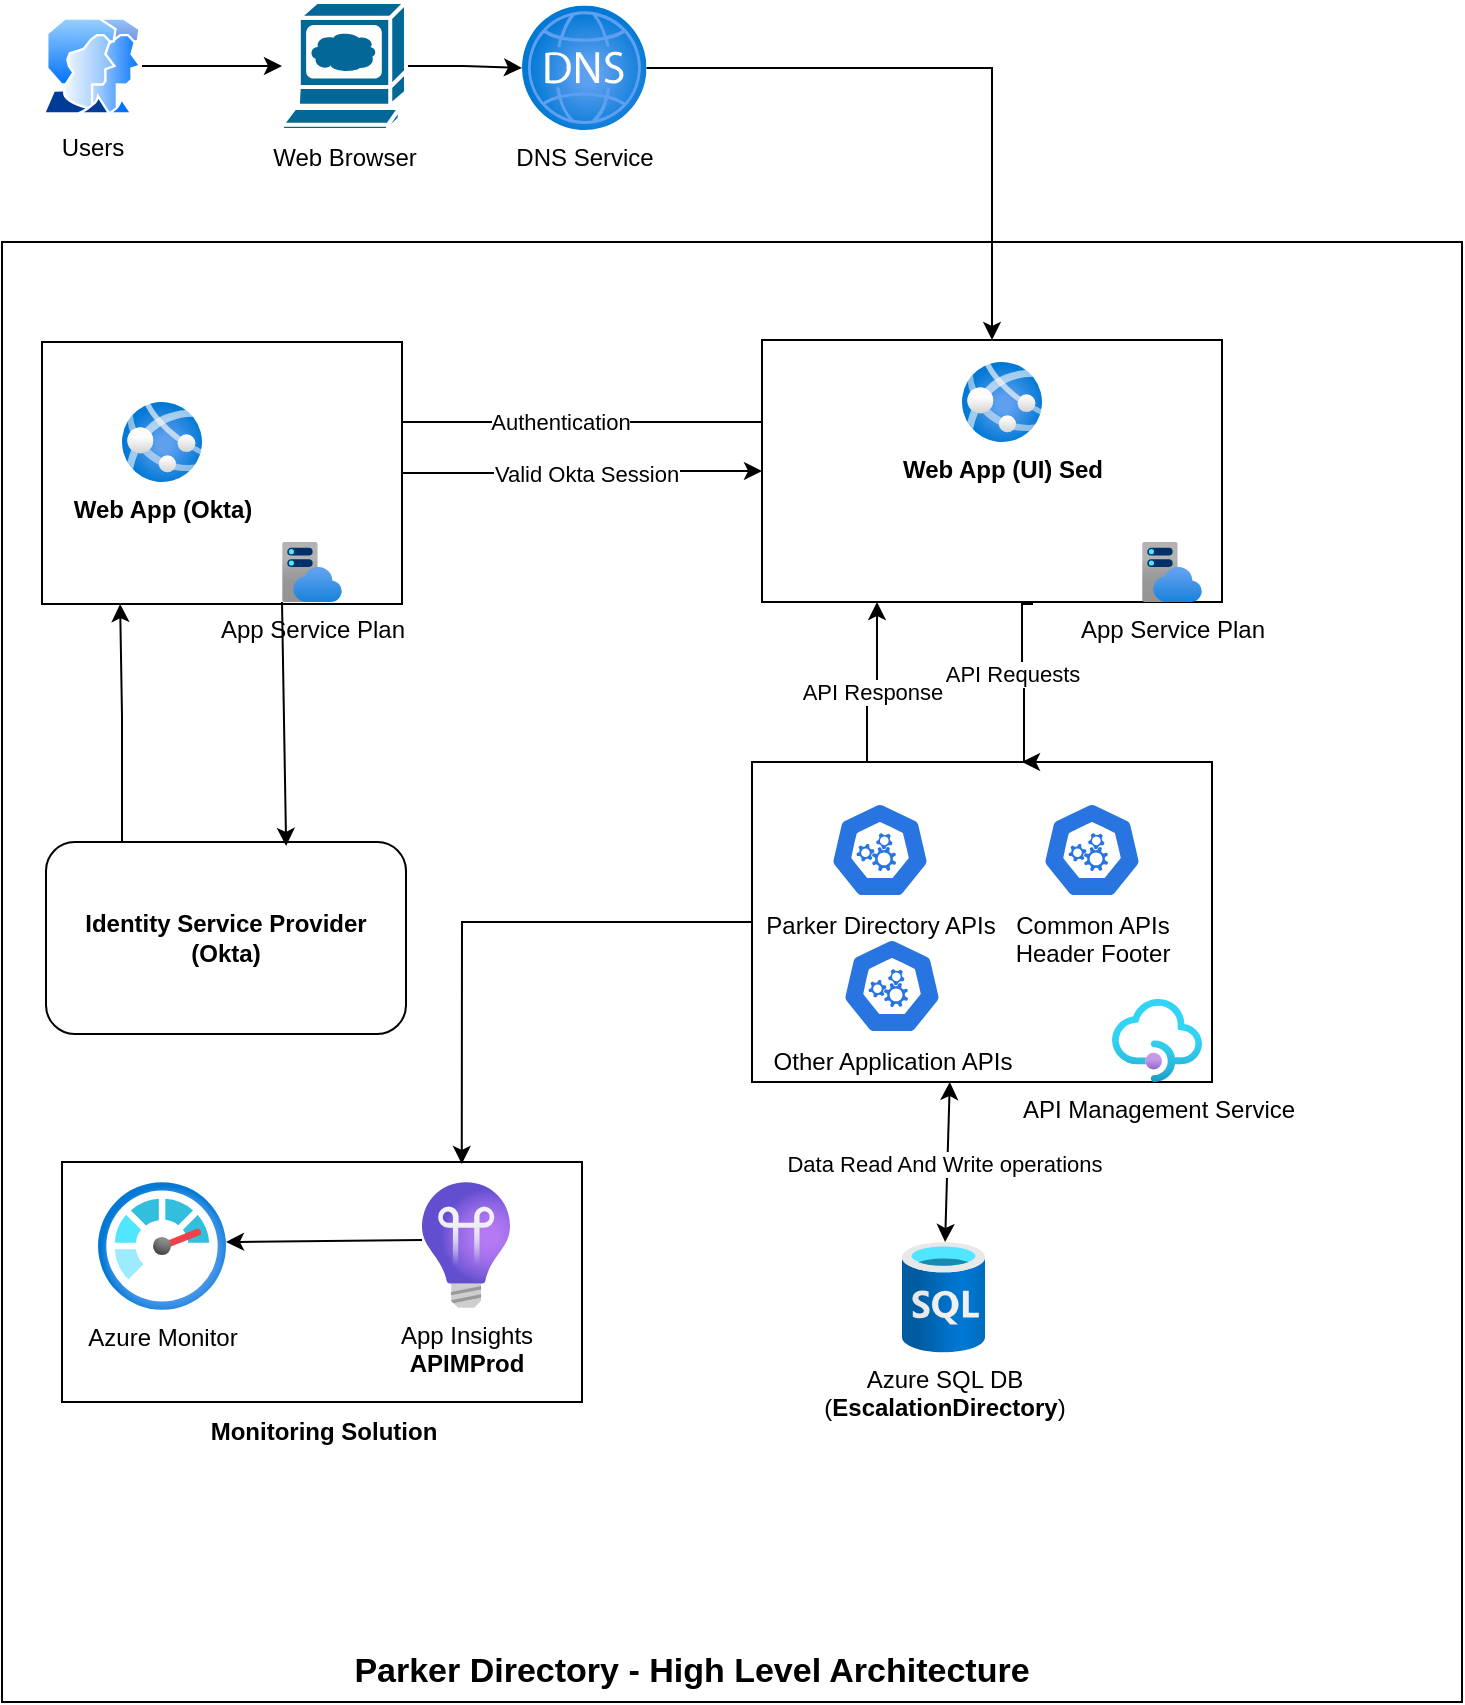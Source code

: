 <mxfile version="24.7.14">
  <diagram name="Page-1" id="2IrtAHJxAv_GJQ9J6KhI">
    <mxGraphModel dx="1364" dy="793" grid="1" gridSize="10" guides="1" tooltips="1" connect="1" arrows="1" fold="1" page="1" pageScale="1" pageWidth="827" pageHeight="1169" math="0" shadow="0">
      <root>
        <mxCell id="0" />
        <mxCell id="1" parent="0" />
        <mxCell id="1ULK59Ztg3mBwUXZoHgi-18" value="" style="whiteSpace=wrap;html=1;aspect=fixed;" parent="1" vertex="1">
          <mxGeometry x="70" y="200" width="730" height="730" as="geometry" />
        </mxCell>
        <mxCell id="1ULK59Ztg3mBwUXZoHgi-35" style="edgeStyle=orthogonalEdgeStyle;rounded=0;orthogonalLoop=1;jettySize=auto;html=1;" parent="1" edge="1">
          <mxGeometry relative="1" as="geometry">
            <mxPoint x="450" y="290" as="sourcePoint" />
            <mxPoint x="260" y="290" as="targetPoint" />
          </mxGeometry>
        </mxCell>
        <mxCell id="1ULK59Ztg3mBwUXZoHgi-37" value="Authentication" style="edgeLabel;html=1;align=center;verticalAlign=middle;resizable=0;points=[];" parent="1ULK59Ztg3mBwUXZoHgi-35" vertex="1" connectable="0">
          <mxGeometry x="0.111" y="-1" relative="1" as="geometry">
            <mxPoint x="4" y="1" as="offset" />
          </mxGeometry>
        </mxCell>
        <mxCell id="1ULK59Ztg3mBwUXZoHgi-28" value="" style="rounded=0;whiteSpace=wrap;html=1;" parent="1" vertex="1">
          <mxGeometry x="450" y="249" width="230" height="131" as="geometry" />
        </mxCell>
        <mxCell id="1ULK59Ztg3mBwUXZoHgi-8" style="edgeStyle=orthogonalEdgeStyle;rounded=0;orthogonalLoop=1;jettySize=auto;html=1;" parent="1" source="1ULK59Ztg3mBwUXZoHgi-4" target="1ULK59Ztg3mBwUXZoHgi-7" edge="1">
          <mxGeometry relative="1" as="geometry" />
        </mxCell>
        <mxCell id="1ULK59Ztg3mBwUXZoHgi-4" value="Users" style="image;aspect=fixed;perimeter=ellipsePerimeter;html=1;align=center;shadow=0;dashed=0;spacingTop=3;image=img/lib/active_directory/user_accounts.svg;" parent="1" vertex="1">
          <mxGeometry x="90" y="87.75" width="50" height="48.5" as="geometry" />
        </mxCell>
        <mxCell id="1ULK59Ztg3mBwUXZoHgi-20" style="edgeStyle=orthogonalEdgeStyle;rounded=0;orthogonalLoop=1;jettySize=auto;html=1;" parent="1" source="1ULK59Ztg3mBwUXZoHgi-7" target="1ULK59Ztg3mBwUXZoHgi-13" edge="1">
          <mxGeometry relative="1" as="geometry" />
        </mxCell>
        <mxCell id="1ULK59Ztg3mBwUXZoHgi-7" value="Web Browser" style="shape=mxgraph.cisco.computers_and_peripherals.web_browser;html=1;pointerEvents=1;dashed=0;fillColor=#036897;strokeColor=#ffffff;strokeWidth=2;verticalLabelPosition=bottom;verticalAlign=top;align=center;outlineConnect=0;" parent="1" vertex="1">
          <mxGeometry x="210" y="80" width="62" height="64" as="geometry" />
        </mxCell>
        <mxCell id="1ULK59Ztg3mBwUXZoHgi-30" style="edgeStyle=orthogonalEdgeStyle;rounded=0;orthogonalLoop=1;jettySize=auto;html=1;entryX=0.5;entryY=0;entryDx=0;entryDy=0;" parent="1" source="1ULK59Ztg3mBwUXZoHgi-13" target="1ULK59Ztg3mBwUXZoHgi-28" edge="1">
          <mxGeometry relative="1" as="geometry" />
        </mxCell>
        <mxCell id="1ULK59Ztg3mBwUXZoHgi-13" value="DNS Service" style="image;aspect=fixed;html=1;points=[];align=center;fontSize=12;image=img/lib/azure2/networking/DNS_Zones.svg;" parent="1" vertex="1">
          <mxGeometry x="330" y="81.75" width="62.25" height="62.25" as="geometry" />
        </mxCell>
        <mxCell id="1ULK59Ztg3mBwUXZoHgi-17" value="Azure SQL DB&lt;div&gt;(&lt;b&gt;EscalationDirectory&lt;/b&gt;)&lt;/div&gt;" style="image;aspect=fixed;html=1;points=[];align=center;fontSize=12;image=img/lib/azure2/databases/SQL_Database.svg;" parent="1" vertex="1">
          <mxGeometry x="520" y="700" width="41.5" height="55.33" as="geometry" />
        </mxCell>
        <mxCell id="1ULK59Ztg3mBwUXZoHgi-21" value="&lt;b&gt;Web App (UI) Sed&lt;/b&gt;" style="image;aspect=fixed;html=1;points=[];align=center;fontSize=12;image=img/lib/azure2/app_services/App_Services.svg;" parent="1" vertex="1">
          <mxGeometry x="550" y="260" width="40" height="40" as="geometry" />
        </mxCell>
        <mxCell id="1ULK59Ztg3mBwUXZoHgi-15" value="App Service Plan" style="image;aspect=fixed;html=1;points=[];align=center;fontSize=12;image=img/lib/azure2/app_services/App_Service_Plans.svg;" parent="1" vertex="1">
          <mxGeometry x="640" y="350" width="30" height="30" as="geometry" />
        </mxCell>
        <mxCell id="1ULK59Ztg3mBwUXZoHgi-40" style="edgeStyle=orthogonalEdgeStyle;rounded=0;orthogonalLoop=1;jettySize=auto;html=1;entryX=0;entryY=0.5;entryDx=0;entryDy=0;" parent="1" source="1ULK59Ztg3mBwUXZoHgi-31" target="1ULK59Ztg3mBwUXZoHgi-28" edge="1">
          <mxGeometry relative="1" as="geometry" />
        </mxCell>
        <mxCell id="1ULK59Ztg3mBwUXZoHgi-41" value="Valid Okta Session" style="edgeLabel;html=1;align=center;verticalAlign=middle;resizable=0;points=[];" parent="1ULK59Ztg3mBwUXZoHgi-40" vertex="1" connectable="0">
          <mxGeometry y="-2" relative="1" as="geometry">
            <mxPoint y="1" as="offset" />
          </mxGeometry>
        </mxCell>
        <mxCell id="1ULK59Ztg3mBwUXZoHgi-31" value="" style="rounded=0;whiteSpace=wrap;html=1;" parent="1" vertex="1">
          <mxGeometry x="90" y="250" width="180" height="131" as="geometry" />
        </mxCell>
        <mxCell id="1ULK59Ztg3mBwUXZoHgi-33" value="&lt;b&gt;Web App (Okta)&lt;/b&gt;" style="image;aspect=fixed;html=1;points=[];align=center;fontSize=12;image=img/lib/azure2/app_services/App_Services.svg;" parent="1" vertex="1">
          <mxGeometry x="130" y="280" width="40" height="40" as="geometry" />
        </mxCell>
        <mxCell id="1ULK59Ztg3mBwUXZoHgi-34" value="App Service Plan" style="image;aspect=fixed;html=1;points=[];align=center;fontSize=12;image=img/lib/azure2/app_services/App_Service_Plans.svg;" parent="1" vertex="1">
          <mxGeometry x="210" y="350" width="30" height="30" as="geometry" />
        </mxCell>
        <mxCell id="1ULK59Ztg3mBwUXZoHgi-53" style="edgeStyle=orthogonalEdgeStyle;rounded=0;orthogonalLoop=1;jettySize=auto;html=1;exitX=0.25;exitY=0;exitDx=0;exitDy=0;entryX=0.25;entryY=1;entryDx=0;entryDy=0;" parent="1" source="1ULK59Ztg3mBwUXZoHgi-43" target="1ULK59Ztg3mBwUXZoHgi-28" edge="1">
          <mxGeometry relative="1" as="geometry" />
        </mxCell>
        <mxCell id="1ULK59Ztg3mBwUXZoHgi-54" value="API Response" style="edgeLabel;html=1;align=center;verticalAlign=middle;resizable=0;points=[];" parent="1ULK59Ztg3mBwUXZoHgi-53" vertex="1" connectable="0">
          <mxGeometry x="-0.176" y="-1" relative="1" as="geometry">
            <mxPoint x="1" as="offset" />
          </mxGeometry>
        </mxCell>
        <mxCell id="1ULK59Ztg3mBwUXZoHgi-43" value="" style="rounded=0;whiteSpace=wrap;html=1;" parent="1" vertex="1">
          <mxGeometry x="445" y="460" width="230" height="160" as="geometry" />
        </mxCell>
        <mxCell id="1ULK59Ztg3mBwUXZoHgi-42" value="API Management Service" style="image;aspect=fixed;html=1;points=[];align=center;fontSize=12;image=img/lib/azure2/app_services/API_Management_Services.svg;" parent="1" vertex="1">
          <mxGeometry x="625" y="578.46" width="45" height="41.54" as="geometry" />
        </mxCell>
        <mxCell id="1ULK59Ztg3mBwUXZoHgi-46" style="edgeStyle=orthogonalEdgeStyle;rounded=0;orthogonalLoop=1;jettySize=auto;html=1;entryX=0.5;entryY=0;entryDx=0;entryDy=0;" parent="1" edge="1">
          <mxGeometry relative="1" as="geometry">
            <mxPoint x="585" y="380" as="sourcePoint" />
            <mxPoint x="580" y="460" as="targetPoint" />
            <Array as="points">
              <mxPoint x="585" y="381" />
              <mxPoint x="580" y="381" />
              <mxPoint x="580" y="421" />
              <mxPoint x="581" y="421" />
            </Array>
          </mxGeometry>
        </mxCell>
        <mxCell id="1ULK59Ztg3mBwUXZoHgi-47" value="API Requests" style="edgeLabel;html=1;align=center;verticalAlign=middle;resizable=0;points=[];" parent="1ULK59Ztg3mBwUXZoHgi-46" vertex="1" connectable="0">
          <mxGeometry x="-0.207" y="-3" relative="1" as="geometry">
            <mxPoint x="-2" y="6" as="offset" />
          </mxGeometry>
        </mxCell>
        <mxCell id="1ULK59Ztg3mBwUXZoHgi-55" value="Parker Directory APIs" style="aspect=fixed;sketch=0;html=1;dashed=0;whitespace=wrap;verticalLabelPosition=bottom;verticalAlign=top;fillColor=#2875E2;strokeColor=#ffffff;points=[[0.005,0.63,0],[0.1,0.2,0],[0.9,0.2,0],[0.5,0,0],[0.995,0.63,0],[0.72,0.99,0],[0.5,1,0],[0.28,0.99,0]];shape=mxgraph.kubernetes.icon2;prIcon=api" parent="1" vertex="1">
          <mxGeometry x="484" y="480" width="50" height="48" as="geometry" />
        </mxCell>
        <mxCell id="1ULK59Ztg3mBwUXZoHgi-57" value="Common APIs&lt;div&gt;Header Footer&lt;/div&gt;" style="aspect=fixed;sketch=0;html=1;dashed=0;whitespace=wrap;verticalLabelPosition=bottom;verticalAlign=top;fillColor=#2875E2;strokeColor=#ffffff;points=[[0.005,0.63,0],[0.1,0.2,0],[0.9,0.2,0],[0.5,0,0],[0.995,0.63,0],[0.72,0.99,0],[0.5,1,0],[0.28,0.99,0]];shape=mxgraph.kubernetes.icon2;prIcon=api" parent="1" vertex="1">
          <mxGeometry x="590" y="480" width="50" height="48" as="geometry" />
        </mxCell>
        <mxCell id="1ULK59Ztg3mBwUXZoHgi-62" value="" style="endArrow=classic;startArrow=classic;html=1;rounded=0;entryX=0.43;entryY=1;entryDx=0;entryDy=0;entryPerimeter=0;" parent="1" source="1ULK59Ztg3mBwUXZoHgi-17" target="1ULK59Ztg3mBwUXZoHgi-43" edge="1">
          <mxGeometry width="50" height="50" relative="1" as="geometry">
            <mxPoint x="500" y="730" as="sourcePoint" />
            <mxPoint x="550" y="680" as="targetPoint" />
          </mxGeometry>
        </mxCell>
        <mxCell id="1ULK59Ztg3mBwUXZoHgi-63" value="Data Read And Write operations" style="edgeLabel;html=1;align=center;verticalAlign=middle;resizable=0;points=[];" parent="1ULK59Ztg3mBwUXZoHgi-62" vertex="1" connectable="0">
          <mxGeometry x="-0.026" y="2" relative="1" as="geometry">
            <mxPoint as="offset" />
          </mxGeometry>
        </mxCell>
        <mxCell id="1ULK59Ztg3mBwUXZoHgi-64" value="&lt;b&gt;Identity Service Provider (Okta)&lt;/b&gt;" style="rounded=1;whiteSpace=wrap;html=1;" parent="1" vertex="1">
          <mxGeometry x="92" y="500" width="180" height="96" as="geometry" />
        </mxCell>
        <mxCell id="1ULK59Ztg3mBwUXZoHgi-67" style="edgeStyle=orthogonalEdgeStyle;rounded=0;orthogonalLoop=1;jettySize=auto;html=1;entryX=0.217;entryY=1.023;entryDx=0;entryDy=0;entryPerimeter=0;exitX=0.267;exitY=0;exitDx=0;exitDy=0;exitPerimeter=0;" parent="1" source="1ULK59Ztg3mBwUXZoHgi-64" edge="1">
          <mxGeometry relative="1" as="geometry">
            <mxPoint x="150" y="497" as="sourcePoint" />
            <mxPoint x="129.06" y="381.013" as="targetPoint" />
            <Array as="points">
              <mxPoint x="130" y="500" />
              <mxPoint x="130" y="437" />
            </Array>
          </mxGeometry>
        </mxCell>
        <mxCell id="1ULK59Ztg3mBwUXZoHgi-69" value="" style="endArrow=classic;html=1;rounded=0;entryX=0.667;entryY=0.104;entryDx=0;entryDy=0;entryPerimeter=0;" parent="1" edge="1">
          <mxGeometry width="50" height="50" relative="1" as="geometry">
            <mxPoint x="210" y="380" as="sourcePoint" />
            <mxPoint x="212.06" y="501.984" as="targetPoint" />
          </mxGeometry>
        </mxCell>
        <mxCell id="1ULK59Ztg3mBwUXZoHgi-73" value="" style="rounded=0;whiteSpace=wrap;html=1;" parent="1" vertex="1">
          <mxGeometry x="100" y="660" width="260" height="120" as="geometry" />
        </mxCell>
        <mxCell id="1ULK59Ztg3mBwUXZoHgi-70" value="Azure Monitor" style="image;aspect=fixed;html=1;points=[];align=center;fontSize=12;image=img/lib/azure2/management_governance/Monitor.svg;" parent="1" vertex="1">
          <mxGeometry x="118" y="670" width="64" height="64" as="geometry" />
        </mxCell>
        <mxCell id="1ULK59Ztg3mBwUXZoHgi-72" value="App Insights&lt;div&gt;&lt;b&gt;APIMProd&lt;/b&gt;&lt;/div&gt;" style="image;aspect=fixed;html=1;points=[];align=center;fontSize=12;image=img/lib/azure2/management_governance/Application_Insights.svg;" parent="1" vertex="1">
          <mxGeometry x="280" y="670" width="44" height="63" as="geometry" />
        </mxCell>
        <mxCell id="1ULK59Ztg3mBwUXZoHgi-74" value="&lt;b&gt;Monitoring Solution&lt;/b&gt;" style="text;html=1;align=center;verticalAlign=middle;whiteSpace=wrap;rounded=0;" parent="1" vertex="1">
          <mxGeometry x="152" y="780" width="158" height="30" as="geometry" />
        </mxCell>
        <mxCell id="1ULK59Ztg3mBwUXZoHgi-77" value="Other Application APIs" style="aspect=fixed;sketch=0;html=1;dashed=0;whitespace=wrap;verticalLabelPosition=bottom;verticalAlign=top;fillColor=#2875E2;strokeColor=#ffffff;points=[[0.005,0.63,0],[0.1,0.2,0],[0.9,0.2,0],[0.5,0,0],[0.995,0.63,0],[0.72,0.99,0],[0.5,1,0],[0.28,0.99,0]];shape=mxgraph.kubernetes.icon2;prIcon=api" parent="1" vertex="1">
          <mxGeometry x="490" y="548" width="50" height="48" as="geometry" />
        </mxCell>
        <mxCell id="1ULK59Ztg3mBwUXZoHgi-80" value="" style="endArrow=classic;html=1;rounded=0;entryX=0.788;entryY=0.008;entryDx=0;entryDy=0;entryPerimeter=0;" parent="1" edge="1">
          <mxGeometry width="50" height="50" relative="1" as="geometry">
            <mxPoint x="445" y="540" as="sourcePoint" />
            <mxPoint x="299.88" y="660.96" as="targetPoint" />
            <Array as="points">
              <mxPoint x="300" y="540" />
            </Array>
          </mxGeometry>
        </mxCell>
        <mxCell id="1ULK59Ztg3mBwUXZoHgi-84" value="" style="endArrow=classic;html=1;rounded=0;entryX=1;entryY=0.469;entryDx=0;entryDy=0;entryPerimeter=0;exitX=0;exitY=0.46;exitDx=0;exitDy=0;exitPerimeter=0;" parent="1" source="1ULK59Ztg3mBwUXZoHgi-72" target="1ULK59Ztg3mBwUXZoHgi-70" edge="1">
          <mxGeometry width="50" height="50" relative="1" as="geometry">
            <mxPoint x="340" y="590" as="sourcePoint" />
            <mxPoint x="390" y="540" as="targetPoint" />
          </mxGeometry>
        </mxCell>
        <mxCell id="Ctwnj4u9nsnr0cf7EvRS-1" value="&lt;b&gt;&lt;font style=&quot;font-size: 17px;&quot;&gt;Parker Directory - High Level Architecture&lt;/font&gt;&lt;/b&gt;" style="text;html=1;align=center;verticalAlign=middle;whiteSpace=wrap;rounded=0;" vertex="1" parent="1">
          <mxGeometry x="150" y="900" width="530" height="30" as="geometry" />
        </mxCell>
      </root>
    </mxGraphModel>
  </diagram>
</mxfile>
